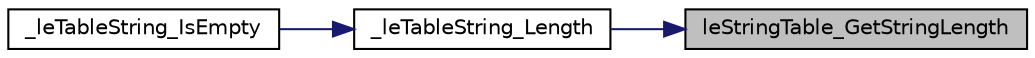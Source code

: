 digraph "leStringTable_GetStringLength"
{
 // LATEX_PDF_SIZE
  edge [fontname="Helvetica",fontsize="10",labelfontname="Helvetica",labelfontsize="10"];
  node [fontname="Helvetica",fontsize="10",shape=record];
  rankdir="RL";
  Node1 [label="leStringTable_GetStringLength",height=0.2,width=0.4,color="black", fillcolor="grey75", style="filled", fontcolor="black",tooltip=" "];
  Node1 -> Node2 [dir="back",color="midnightblue",fontsize="10",style="solid",fontname="Helvetica"];
  Node2 [label="_leTableString_Length",height=0.2,width=0.4,color="black", fillcolor="white", style="filled",URL="$legato__tablestring_8c.html#a8c6d85c0152a0294ef4b6af147ca446a",tooltip=" "];
  Node2 -> Node3 [dir="back",color="midnightblue",fontsize="10",style="solid",fontname="Helvetica"];
  Node3 [label="_leTableString_IsEmpty",height=0.2,width=0.4,color="black", fillcolor="white", style="filled",URL="$legato__tablestring_8c.html#ad5b434624b468c841ffd160d0c0ec94a",tooltip=" "];
}
